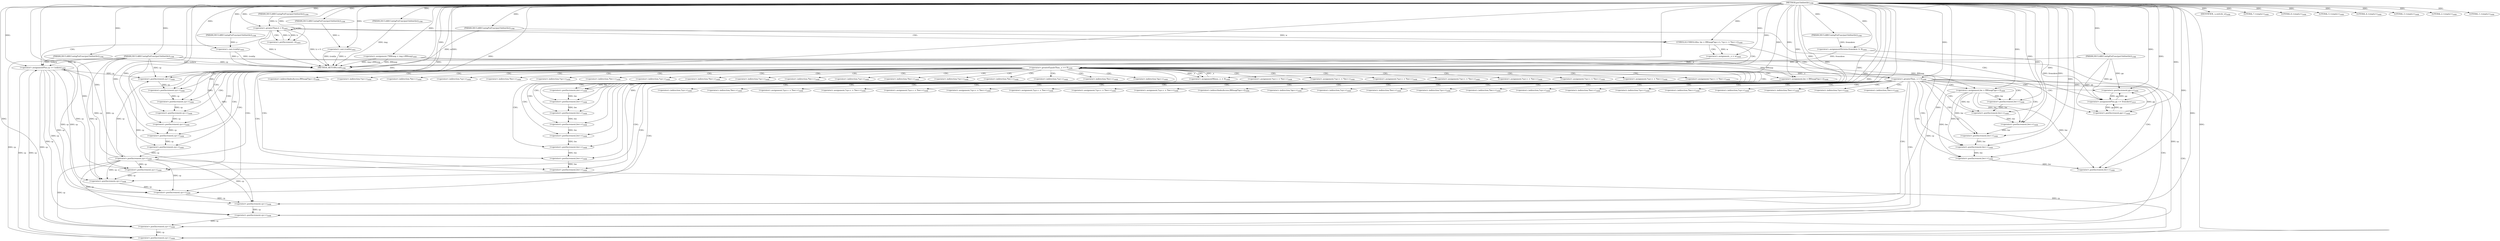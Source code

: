 digraph "put1bitbwtile" {  
"50059" [label = <(METHOD,put1bitbwtile)<SUB>1598</SUB>> ]
"50258" [label = <(METHOD_RETURN,void)<SUB>1598</SUB>> ]
"50060" [label = <(PARAM,DECLAREContigPutFunc(put1bitbwtile))<SUB>1598</SUB>> ]
"50061" [label = <(PARAM,DECLAREContigPutFunc(put1bitbwtile))<SUB>1598</SUB>> ]
"50062" [label = <(PARAM,DECLAREContigPutFunc(put1bitbwtile))<SUB>1598</SUB>> ]
"50063" [label = <(PARAM,DECLAREContigPutFunc(put1bitbwtile))<SUB>1598</SUB>> ]
"50064" [label = <(PARAM,DECLAREContigPutFunc(put1bitbwtile))<SUB>1598</SUB>> ]
"50065" [label = <(PARAM,DECLAREContigPutFunc(put1bitbwtile))<SUB>1598</SUB>> ]
"50066" [label = <(PARAM,DECLAREContigPutFunc(put1bitbwtile))<SUB>1598</SUB>> ]
"50067" [label = <(PARAM,DECLAREContigPutFunc(put1bitbwtile))<SUB>1598</SUB>> ]
"50068" [label = <(PARAM,DECLAREContigPutFunc(put1bitbwtile))<SUB>1598</SUB>> ]
"50071" [label = <(&lt;operator&gt;.assignment,**BWmap = img-&gt;BWmap)<SUB>1600</SUB>> ]
"50076" [label = <(&lt;operator&gt;.cast,(void)x)<SUB>1602</SUB>> ]
"50079" [label = <(&lt;operator&gt;.cast,(void)y)<SUB>1603</SUB>> ]
"50082" [label = <(&lt;operator&gt;.assignmentDivision,fromskew /= 8)<SUB>1604</SUB>> ]
"50087" [label = <(&lt;operator&gt;.greaterThan,h &gt; 0)<SUB>1605</SUB>> ]
"50090" [label = <(&lt;operator&gt;.preDecrement,--h)<SUB>1605</SUB>> ]
"50094" [label = <(UNROLL8,UNROLL8(w, bw = BWmap[*pp++], *cp++ = *bw++))<SUB>1608</SUB>> ]
"50252" [label = <(&lt;operator&gt;.assignmentPlus,cp += toskew)<SUB>1609</SUB>> ]
"50255" [label = <(&lt;operator&gt;.assignmentPlus,pp += fromskew)<SUB>1610</SUB>> ]
"50104" [label = <(&lt;operator&gt;.greaterEqualsThan,_x &gt;= 8)<SUB>1608</SUB>> ]
"50107" [label = <(&lt;operator&gt;.assignmentMinus,_x -= 8)<SUB>1608</SUB>> ]
"50175" [label = <(&lt;operator&gt;.greaterThan,_x &gt; 0)<SUB>1608</SUB>> ]
"50101" [label = <(&lt;operator&gt;.assignment,_x = w)<SUB>1608</SUB>> ]
"50111" [label = <(&lt;operator&gt;.assignment,bw = BWmap[*pp++])<SUB>1608</SUB>> ]
"50118" [label = <(&lt;operator&gt;.assignment,*cp++ = *bw++)<SUB>1608</SUB>> ]
"50125" [label = <(&lt;operator&gt;.assignment,*cp++ = *bw++)<SUB>1608</SUB>> ]
"50132" [label = <(&lt;operator&gt;.assignment,*cp++ = *bw++)<SUB>1608</SUB>> ]
"50139" [label = <(&lt;operator&gt;.assignment,*cp++ = *bw++)<SUB>1608</SUB>> ]
"50146" [label = <(&lt;operator&gt;.assignment,*cp++ = *bw++)<SUB>1608</SUB>> ]
"50153" [label = <(&lt;operator&gt;.assignment,*cp++ = *bw++)<SUB>1608</SUB>> ]
"50160" [label = <(&lt;operator&gt;.assignment,*cp++ = *bw++)<SUB>1608</SUB>> ]
"50167" [label = <(&lt;operator&gt;.assignment,*cp++ = *bw++)<SUB>1608</SUB>> ]
"50179" [label = <(&lt;operator&gt;.assignment,bw = BWmap[*pp++])<SUB>1608</SUB>> ]
"50187" [label = <(IDENTIFIER,_x,switch(_x))<SUB>1608</SUB>> ]
"50190" [label = <(LITERAL,7,&lt;empty&gt;)<SUB>1608</SUB>> ]
"50191" [label = <(&lt;operator&gt;.assignment,*cp++ = *bw++)<SUB>1608</SUB>> ]
"50199" [label = <(LITERAL,6,&lt;empty&gt;)<SUB>1608</SUB>> ]
"50200" [label = <(&lt;operator&gt;.assignment,*cp++ = *bw++)<SUB>1608</SUB>> ]
"50208" [label = <(LITERAL,5,&lt;empty&gt;)<SUB>1608</SUB>> ]
"50209" [label = <(&lt;operator&gt;.assignment,*cp++ = *bw++)<SUB>1608</SUB>> ]
"50217" [label = <(LITERAL,4,&lt;empty&gt;)<SUB>1608</SUB>> ]
"50218" [label = <(&lt;operator&gt;.assignment,*cp++ = *bw++)<SUB>1608</SUB>> ]
"50226" [label = <(LITERAL,3,&lt;empty&gt;)<SUB>1608</SUB>> ]
"50227" [label = <(&lt;operator&gt;.assignment,*cp++ = *bw++)<SUB>1608</SUB>> ]
"50235" [label = <(LITERAL,2,&lt;empty&gt;)<SUB>1608</SUB>> ]
"50236" [label = <(&lt;operator&gt;.assignment,*cp++ = *bw++)<SUB>1608</SUB>> ]
"50244" [label = <(LITERAL,1,&lt;empty&gt;)<SUB>1608</SUB>> ]
"50245" [label = <(&lt;operator&gt;.assignment,*cp++ = *bw++)<SUB>1608</SUB>> ]
"50120" [label = <(&lt;operator&gt;.postIncrement,cp++)<SUB>1608</SUB>> ]
"50123" [label = <(&lt;operator&gt;.postIncrement,bw++)<SUB>1608</SUB>> ]
"50127" [label = <(&lt;operator&gt;.postIncrement,cp++)<SUB>1608</SUB>> ]
"50130" [label = <(&lt;operator&gt;.postIncrement,bw++)<SUB>1608</SUB>> ]
"50134" [label = <(&lt;operator&gt;.postIncrement,cp++)<SUB>1608</SUB>> ]
"50137" [label = <(&lt;operator&gt;.postIncrement,bw++)<SUB>1608</SUB>> ]
"50141" [label = <(&lt;operator&gt;.postIncrement,cp++)<SUB>1608</SUB>> ]
"50144" [label = <(&lt;operator&gt;.postIncrement,bw++)<SUB>1608</SUB>> ]
"50148" [label = <(&lt;operator&gt;.postIncrement,cp++)<SUB>1608</SUB>> ]
"50151" [label = <(&lt;operator&gt;.postIncrement,bw++)<SUB>1608</SUB>> ]
"50155" [label = <(&lt;operator&gt;.postIncrement,cp++)<SUB>1608</SUB>> ]
"50158" [label = <(&lt;operator&gt;.postIncrement,bw++)<SUB>1608</SUB>> ]
"50162" [label = <(&lt;operator&gt;.postIncrement,cp++)<SUB>1608</SUB>> ]
"50165" [label = <(&lt;operator&gt;.postIncrement,bw++)<SUB>1608</SUB>> ]
"50169" [label = <(&lt;operator&gt;.postIncrement,cp++)<SUB>1608</SUB>> ]
"50172" [label = <(&lt;operator&gt;.postIncrement,bw++)<SUB>1608</SUB>> ]
"50116" [label = <(&lt;operator&gt;.postIncrement,pp++)<SUB>1608</SUB>> ]
"50184" [label = <(&lt;operator&gt;.postIncrement,pp++)<SUB>1608</SUB>> ]
"50193" [label = <(&lt;operator&gt;.postIncrement,cp++)<SUB>1608</SUB>> ]
"50196" [label = <(&lt;operator&gt;.postIncrement,bw++)<SUB>1608</SUB>> ]
"50202" [label = <(&lt;operator&gt;.postIncrement,cp++)<SUB>1608</SUB>> ]
"50205" [label = <(&lt;operator&gt;.postIncrement,bw++)<SUB>1608</SUB>> ]
"50211" [label = <(&lt;operator&gt;.postIncrement,cp++)<SUB>1608</SUB>> ]
"50214" [label = <(&lt;operator&gt;.postIncrement,bw++)<SUB>1608</SUB>> ]
"50220" [label = <(&lt;operator&gt;.postIncrement,cp++)<SUB>1608</SUB>> ]
"50223" [label = <(&lt;operator&gt;.postIncrement,bw++)<SUB>1608</SUB>> ]
"50229" [label = <(&lt;operator&gt;.postIncrement,cp++)<SUB>1608</SUB>> ]
"50232" [label = <(&lt;operator&gt;.postIncrement,bw++)<SUB>1608</SUB>> ]
"50238" [label = <(&lt;operator&gt;.postIncrement,cp++)<SUB>1608</SUB>> ]
"50241" [label = <(&lt;operator&gt;.postIncrement,bw++)<SUB>1608</SUB>> ]
"50247" [label = <(&lt;operator&gt;.postIncrement,cp++)<SUB>1608</SUB>> ]
"50250" [label = <(&lt;operator&gt;.postIncrement,bw++)<SUB>1608</SUB>> ]
"50113" [label = <(&lt;operator&gt;.indirectIndexAccess,BWmap[*pp++])<SUB>1608</SUB>> ]
"50119" [label = <(&lt;operator&gt;.indirection,*cp++)<SUB>1608</SUB>> ]
"50122" [label = <(&lt;operator&gt;.indirection,*bw++)<SUB>1608</SUB>> ]
"50126" [label = <(&lt;operator&gt;.indirection,*cp++)<SUB>1608</SUB>> ]
"50129" [label = <(&lt;operator&gt;.indirection,*bw++)<SUB>1608</SUB>> ]
"50133" [label = <(&lt;operator&gt;.indirection,*cp++)<SUB>1608</SUB>> ]
"50136" [label = <(&lt;operator&gt;.indirection,*bw++)<SUB>1608</SUB>> ]
"50140" [label = <(&lt;operator&gt;.indirection,*cp++)<SUB>1608</SUB>> ]
"50143" [label = <(&lt;operator&gt;.indirection,*bw++)<SUB>1608</SUB>> ]
"50147" [label = <(&lt;operator&gt;.indirection,*cp++)<SUB>1608</SUB>> ]
"50150" [label = <(&lt;operator&gt;.indirection,*bw++)<SUB>1608</SUB>> ]
"50154" [label = <(&lt;operator&gt;.indirection,*cp++)<SUB>1608</SUB>> ]
"50157" [label = <(&lt;operator&gt;.indirection,*bw++)<SUB>1608</SUB>> ]
"50161" [label = <(&lt;operator&gt;.indirection,*cp++)<SUB>1608</SUB>> ]
"50164" [label = <(&lt;operator&gt;.indirection,*bw++)<SUB>1608</SUB>> ]
"50168" [label = <(&lt;operator&gt;.indirection,*cp++)<SUB>1608</SUB>> ]
"50171" [label = <(&lt;operator&gt;.indirection,*bw++)<SUB>1608</SUB>> ]
"50181" [label = <(&lt;operator&gt;.indirectIndexAccess,BWmap[*pp++])<SUB>1608</SUB>> ]
"50115" [label = <(&lt;operator&gt;.indirection,*pp++)<SUB>1608</SUB>> ]
"50183" [label = <(&lt;operator&gt;.indirection,*pp++)<SUB>1608</SUB>> ]
"50192" [label = <(&lt;operator&gt;.indirection,*cp++)<SUB>1608</SUB>> ]
"50195" [label = <(&lt;operator&gt;.indirection,*bw++)<SUB>1608</SUB>> ]
"50201" [label = <(&lt;operator&gt;.indirection,*cp++)<SUB>1608</SUB>> ]
"50204" [label = <(&lt;operator&gt;.indirection,*bw++)<SUB>1608</SUB>> ]
"50210" [label = <(&lt;operator&gt;.indirection,*cp++)<SUB>1608</SUB>> ]
"50213" [label = <(&lt;operator&gt;.indirection,*bw++)<SUB>1608</SUB>> ]
"50219" [label = <(&lt;operator&gt;.indirection,*cp++)<SUB>1608</SUB>> ]
"50222" [label = <(&lt;operator&gt;.indirection,*bw++)<SUB>1608</SUB>> ]
"50228" [label = <(&lt;operator&gt;.indirection,*cp++)<SUB>1608</SUB>> ]
"50231" [label = <(&lt;operator&gt;.indirection,*bw++)<SUB>1608</SUB>> ]
"50237" [label = <(&lt;operator&gt;.indirection,*cp++)<SUB>1608</SUB>> ]
"50240" [label = <(&lt;operator&gt;.indirection,*bw++)<SUB>1608</SUB>> ]
"50246" [label = <(&lt;operator&gt;.indirection,*cp++)<SUB>1608</SUB>> ]
"50249" [label = <(&lt;operator&gt;.indirection,*bw++)<SUB>1608</SUB>> ]
  "50060" -> "50258"  [ label = "DDG: img"] 
  "50061" -> "50258"  [ label = "DDG: cp"] 
  "50064" -> "50258"  [ label = "DDG: w"] 
  "50067" -> "50258"  [ label = "DDG: toskew"] 
  "50068" -> "50258"  [ label = "DDG: pp"] 
  "50071" -> "50258"  [ label = "DDG: BWmap"] 
  "50071" -> "50258"  [ label = "DDG: img-&gt;BWmap"] 
  "50076" -> "50258"  [ label = "DDG: x"] 
  "50076" -> "50258"  [ label = "DDG: (void)x"] 
  "50079" -> "50258"  [ label = "DDG: y"] 
  "50079" -> "50258"  [ label = "DDG: (void)y"] 
  "50082" -> "50258"  [ label = "DDG: fromskew"] 
  "50087" -> "50258"  [ label = "DDG: h"] 
  "50087" -> "50258"  [ label = "DDG: h &gt; 0"] 
  "50059" -> "50060"  [ label = "DDG: "] 
  "50059" -> "50061"  [ label = "DDG: "] 
  "50059" -> "50062"  [ label = "DDG: "] 
  "50059" -> "50063"  [ label = "DDG: "] 
  "50059" -> "50064"  [ label = "DDG: "] 
  "50059" -> "50065"  [ label = "DDG: "] 
  "50059" -> "50066"  [ label = "DDG: "] 
  "50059" -> "50067"  [ label = "DDG: "] 
  "50059" -> "50068"  [ label = "DDG: "] 
  "50062" -> "50076"  [ label = "DDG: x"] 
  "50059" -> "50076"  [ label = "DDG: "] 
  "50063" -> "50079"  [ label = "DDG: y"] 
  "50059" -> "50079"  [ label = "DDG: "] 
  "50059" -> "50082"  [ label = "DDG: "] 
  "50059" -> "50071"  [ label = "DDG: "] 
  "50066" -> "50082"  [ label = "DDG: fromskew"] 
  "50090" -> "50087"  [ label = "DDG: h"] 
  "50065" -> "50087"  [ label = "DDG: h"] 
  "50059" -> "50087"  [ label = "DDG: "] 
  "50087" -> "50090"  [ label = "DDG: h"] 
  "50059" -> "50090"  [ label = "DDG: "] 
  "50067" -> "50252"  [ label = "DDG: toskew"] 
  "50059" -> "50252"  [ label = "DDG: "] 
  "50082" -> "50255"  [ label = "DDG: fromskew"] 
  "50059" -> "50255"  [ label = "DDG: "] 
  "50064" -> "50094"  [ label = "DDG: w"] 
  "50059" -> "50094"  [ label = "DDG: "] 
  "50247" -> "50252"  [ label = "DDG: cp"] 
  "50169" -> "50252"  [ label = "DDG: cp"] 
  "50061" -> "50252"  [ label = "DDG: cp"] 
  "50184" -> "50255"  [ label = "DDG: pp"] 
  "50116" -> "50255"  [ label = "DDG: pp"] 
  "50068" -> "50255"  [ label = "DDG: pp"] 
  "50059" -> "50107"  [ label = "DDG: "] 
  "50094" -> "50101"  [ label = "DDG: w"] 
  "50059" -> "50101"  [ label = "DDG: "] 
  "50101" -> "50104"  [ label = "DDG: _x"] 
  "50107" -> "50104"  [ label = "DDG: _x"] 
  "50059" -> "50104"  [ label = "DDG: "] 
  "50104" -> "50107"  [ label = "DDG: _x"] 
  "50071" -> "50111"  [ label = "DDG: BWmap"] 
  "50104" -> "50175"  [ label = "DDG: _x"] 
  "50059" -> "50175"  [ label = "DDG: "] 
  "50071" -> "50179"  [ label = "DDG: BWmap"] 
  "50059" -> "50111"  [ label = "DDG: "] 
  "50059" -> "50179"  [ label = "DDG: "] 
  "50059" -> "50187"  [ label = "DDG: "] 
  "50059" -> "50190"  [ label = "DDG: "] 
  "50059" -> "50199"  [ label = "DDG: "] 
  "50059" -> "50208"  [ label = "DDG: "] 
  "50059" -> "50217"  [ label = "DDG: "] 
  "50059" -> "50226"  [ label = "DDG: "] 
  "50059" -> "50235"  [ label = "DDG: "] 
  "50059" -> "50244"  [ label = "DDG: "] 
  "50252" -> "50120"  [ label = "DDG: cp"] 
  "50169" -> "50120"  [ label = "DDG: cp"] 
  "50061" -> "50120"  [ label = "DDG: cp"] 
  "50059" -> "50120"  [ label = "DDG: "] 
  "50111" -> "50123"  [ label = "DDG: bw"] 
  "50059" -> "50123"  [ label = "DDG: "] 
  "50120" -> "50127"  [ label = "DDG: cp"] 
  "50059" -> "50127"  [ label = "DDG: "] 
  "50123" -> "50130"  [ label = "DDG: bw"] 
  "50059" -> "50130"  [ label = "DDG: "] 
  "50127" -> "50134"  [ label = "DDG: cp"] 
  "50059" -> "50134"  [ label = "DDG: "] 
  "50130" -> "50137"  [ label = "DDG: bw"] 
  "50059" -> "50137"  [ label = "DDG: "] 
  "50134" -> "50141"  [ label = "DDG: cp"] 
  "50059" -> "50141"  [ label = "DDG: "] 
  "50137" -> "50144"  [ label = "DDG: bw"] 
  "50059" -> "50144"  [ label = "DDG: "] 
  "50141" -> "50148"  [ label = "DDG: cp"] 
  "50059" -> "50148"  [ label = "DDG: "] 
  "50144" -> "50151"  [ label = "DDG: bw"] 
  "50059" -> "50151"  [ label = "DDG: "] 
  "50148" -> "50155"  [ label = "DDG: cp"] 
  "50059" -> "50155"  [ label = "DDG: "] 
  "50151" -> "50158"  [ label = "DDG: bw"] 
  "50059" -> "50158"  [ label = "DDG: "] 
  "50155" -> "50162"  [ label = "DDG: cp"] 
  "50059" -> "50162"  [ label = "DDG: "] 
  "50158" -> "50165"  [ label = "DDG: bw"] 
  "50059" -> "50165"  [ label = "DDG: "] 
  "50162" -> "50169"  [ label = "DDG: cp"] 
  "50059" -> "50169"  [ label = "DDG: "] 
  "50165" -> "50172"  [ label = "DDG: bw"] 
  "50059" -> "50172"  [ label = "DDG: "] 
  "50255" -> "50116"  [ label = "DDG: pp"] 
  "50068" -> "50116"  [ label = "DDG: pp"] 
  "50059" -> "50116"  [ label = "DDG: "] 
  "50255" -> "50184"  [ label = "DDG: pp"] 
  "50116" -> "50184"  [ label = "DDG: pp"] 
  "50068" -> "50184"  [ label = "DDG: pp"] 
  "50059" -> "50184"  [ label = "DDG: "] 
  "50252" -> "50193"  [ label = "DDG: cp"] 
  "50169" -> "50193"  [ label = "DDG: cp"] 
  "50061" -> "50193"  [ label = "DDG: cp"] 
  "50059" -> "50193"  [ label = "DDG: "] 
  "50179" -> "50196"  [ label = "DDG: bw"] 
  "50059" -> "50196"  [ label = "DDG: "] 
  "50193" -> "50202"  [ label = "DDG: cp"] 
  "50252" -> "50202"  [ label = "DDG: cp"] 
  "50169" -> "50202"  [ label = "DDG: cp"] 
  "50061" -> "50202"  [ label = "DDG: cp"] 
  "50059" -> "50202"  [ label = "DDG: "] 
  "50179" -> "50205"  [ label = "DDG: bw"] 
  "50196" -> "50205"  [ label = "DDG: bw"] 
  "50059" -> "50205"  [ label = "DDG: "] 
  "50202" -> "50211"  [ label = "DDG: cp"] 
  "50252" -> "50211"  [ label = "DDG: cp"] 
  "50169" -> "50211"  [ label = "DDG: cp"] 
  "50061" -> "50211"  [ label = "DDG: cp"] 
  "50059" -> "50211"  [ label = "DDG: "] 
  "50179" -> "50214"  [ label = "DDG: bw"] 
  "50205" -> "50214"  [ label = "DDG: bw"] 
  "50059" -> "50214"  [ label = "DDG: "] 
  "50211" -> "50220"  [ label = "DDG: cp"] 
  "50252" -> "50220"  [ label = "DDG: cp"] 
  "50169" -> "50220"  [ label = "DDG: cp"] 
  "50061" -> "50220"  [ label = "DDG: cp"] 
  "50059" -> "50220"  [ label = "DDG: "] 
  "50179" -> "50223"  [ label = "DDG: bw"] 
  "50214" -> "50223"  [ label = "DDG: bw"] 
  "50059" -> "50223"  [ label = "DDG: "] 
  "50220" -> "50229"  [ label = "DDG: cp"] 
  "50252" -> "50229"  [ label = "DDG: cp"] 
  "50169" -> "50229"  [ label = "DDG: cp"] 
  "50061" -> "50229"  [ label = "DDG: cp"] 
  "50059" -> "50229"  [ label = "DDG: "] 
  "50179" -> "50232"  [ label = "DDG: bw"] 
  "50223" -> "50232"  [ label = "DDG: bw"] 
  "50059" -> "50232"  [ label = "DDG: "] 
  "50229" -> "50238"  [ label = "DDG: cp"] 
  "50252" -> "50238"  [ label = "DDG: cp"] 
  "50169" -> "50238"  [ label = "DDG: cp"] 
  "50061" -> "50238"  [ label = "DDG: cp"] 
  "50059" -> "50238"  [ label = "DDG: "] 
  "50179" -> "50241"  [ label = "DDG: bw"] 
  "50232" -> "50241"  [ label = "DDG: bw"] 
  "50059" -> "50241"  [ label = "DDG: "] 
  "50238" -> "50247"  [ label = "DDG: cp"] 
  "50252" -> "50247"  [ label = "DDG: cp"] 
  "50169" -> "50247"  [ label = "DDG: cp"] 
  "50061" -> "50247"  [ label = "DDG: cp"] 
  "50059" -> "50247"  [ label = "DDG: "] 
  "50179" -> "50250"  [ label = "DDG: bw"] 
  "50241" -> "50250"  [ label = "DDG: bw"] 
  "50059" -> "50250"  [ label = "DDG: "] 
  "50087" -> "50087"  [ label = "CDG: "] 
  "50087" -> "50090"  [ label = "CDG: "] 
  "50087" -> "50255"  [ label = "CDG: "] 
  "50087" -> "50252"  [ label = "CDG: "] 
  "50087" -> "50094"  [ label = "CDG: "] 
  "50094" -> "50104"  [ label = "CDG: "] 
  "50094" -> "50175"  [ label = "CDG: "] 
  "50094" -> "50101"  [ label = "CDG: "] 
  "50104" -> "50129"  [ label = "CDG: "] 
  "50104" -> "50139"  [ label = "CDG: "] 
  "50104" -> "50162"  [ label = "CDG: "] 
  "50104" -> "50104"  [ label = "CDG: "] 
  "50104" -> "50122"  [ label = "CDG: "] 
  "50104" -> "50146"  [ label = "CDG: "] 
  "50104" -> "50119"  [ label = "CDG: "] 
  "50104" -> "50165"  [ label = "CDG: "] 
  "50104" -> "50118"  [ label = "CDG: "] 
  "50104" -> "50111"  [ label = "CDG: "] 
  "50104" -> "50155"  [ label = "CDG: "] 
  "50104" -> "50150"  [ label = "CDG: "] 
  "50104" -> "50134"  [ label = "CDG: "] 
  "50104" -> "50157"  [ label = "CDG: "] 
  "50104" -> "50168"  [ label = "CDG: "] 
  "50104" -> "50123"  [ label = "CDG: "] 
  "50104" -> "50115"  [ label = "CDG: "] 
  "50104" -> "50161"  [ label = "CDG: "] 
  "50104" -> "50167"  [ label = "CDG: "] 
  "50104" -> "50151"  [ label = "CDG: "] 
  "50104" -> "50133"  [ label = "CDG: "] 
  "50104" -> "50137"  [ label = "CDG: "] 
  "50104" -> "50132"  [ label = "CDG: "] 
  "50104" -> "50116"  [ label = "CDG: "] 
  "50104" -> "50144"  [ label = "CDG: "] 
  "50104" -> "50169"  [ label = "CDG: "] 
  "50104" -> "50120"  [ label = "CDG: "] 
  "50104" -> "50143"  [ label = "CDG: "] 
  "50104" -> "50147"  [ label = "CDG: "] 
  "50104" -> "50171"  [ label = "CDG: "] 
  "50104" -> "50160"  [ label = "CDG: "] 
  "50104" -> "50113"  [ label = "CDG: "] 
  "50104" -> "50130"  [ label = "CDG: "] 
  "50104" -> "50154"  [ label = "CDG: "] 
  "50104" -> "50107"  [ label = "CDG: "] 
  "50104" -> "50141"  [ label = "CDG: "] 
  "50104" -> "50127"  [ label = "CDG: "] 
  "50104" -> "50153"  [ label = "CDG: "] 
  "50104" -> "50148"  [ label = "CDG: "] 
  "50104" -> "50136"  [ label = "CDG: "] 
  "50104" -> "50158"  [ label = "CDG: "] 
  "50104" -> "50140"  [ label = "CDG: "] 
  "50104" -> "50126"  [ label = "CDG: "] 
  "50104" -> "50125"  [ label = "CDG: "] 
  "50104" -> "50172"  [ label = "CDG: "] 
  "50104" -> "50164"  [ label = "CDG: "] 
  "50175" -> "50179"  [ label = "CDG: "] 
  "50175" -> "50247"  [ label = "CDG: "] 
  "50175" -> "50249"  [ label = "CDG: "] 
  "50175" -> "50181"  [ label = "CDG: "] 
  "50175" -> "50184"  [ label = "CDG: "] 
  "50175" -> "50245"  [ label = "CDG: "] 
  "50175" -> "50246"  [ label = "CDG: "] 
  "50175" -> "50183"  [ label = "CDG: "] 
  "50175" -> "50250"  [ label = "CDG: "] 
  "50175" -> "50236"  [ label = "CDG: "] 
  "50175" -> "50222"  [ label = "CDG: "] 
  "50175" -> "50240"  [ label = "CDG: "] 
  "50175" -> "50196"  [ label = "CDG: "] 
  "50175" -> "50205"  [ label = "CDG: "] 
  "50175" -> "50213"  [ label = "CDG: "] 
  "50175" -> "50202"  [ label = "CDG: "] 
  "50175" -> "50228"  [ label = "CDG: "] 
  "50175" -> "50210"  [ label = "CDG: "] 
  "50175" -> "50201"  [ label = "CDG: "] 
  "50175" -> "50209"  [ label = "CDG: "] 
  "50175" -> "50227"  [ label = "CDG: "] 
  "50175" -> "50214"  [ label = "CDG: "] 
  "50175" -> "50237"  [ label = "CDG: "] 
  "50175" -> "50229"  [ label = "CDG: "] 
  "50175" -> "50241"  [ label = "CDG: "] 
  "50175" -> "50231"  [ label = "CDG: "] 
  "50175" -> "50192"  [ label = "CDG: "] 
  "50175" -> "50218"  [ label = "CDG: "] 
  "50175" -> "50193"  [ label = "CDG: "] 
  "50175" -> "50191"  [ label = "CDG: "] 
  "50175" -> "50238"  [ label = "CDG: "] 
  "50175" -> "50200"  [ label = "CDG: "] 
  "50175" -> "50232"  [ label = "CDG: "] 
  "50175" -> "50195"  [ label = "CDG: "] 
  "50175" -> "50220"  [ label = "CDG: "] 
  "50175" -> "50219"  [ label = "CDG: "] 
  "50175" -> "50223"  [ label = "CDG: "] 
  "50175" -> "50211"  [ label = "CDG: "] 
  "50175" -> "50204"  [ label = "CDG: "] 
}
